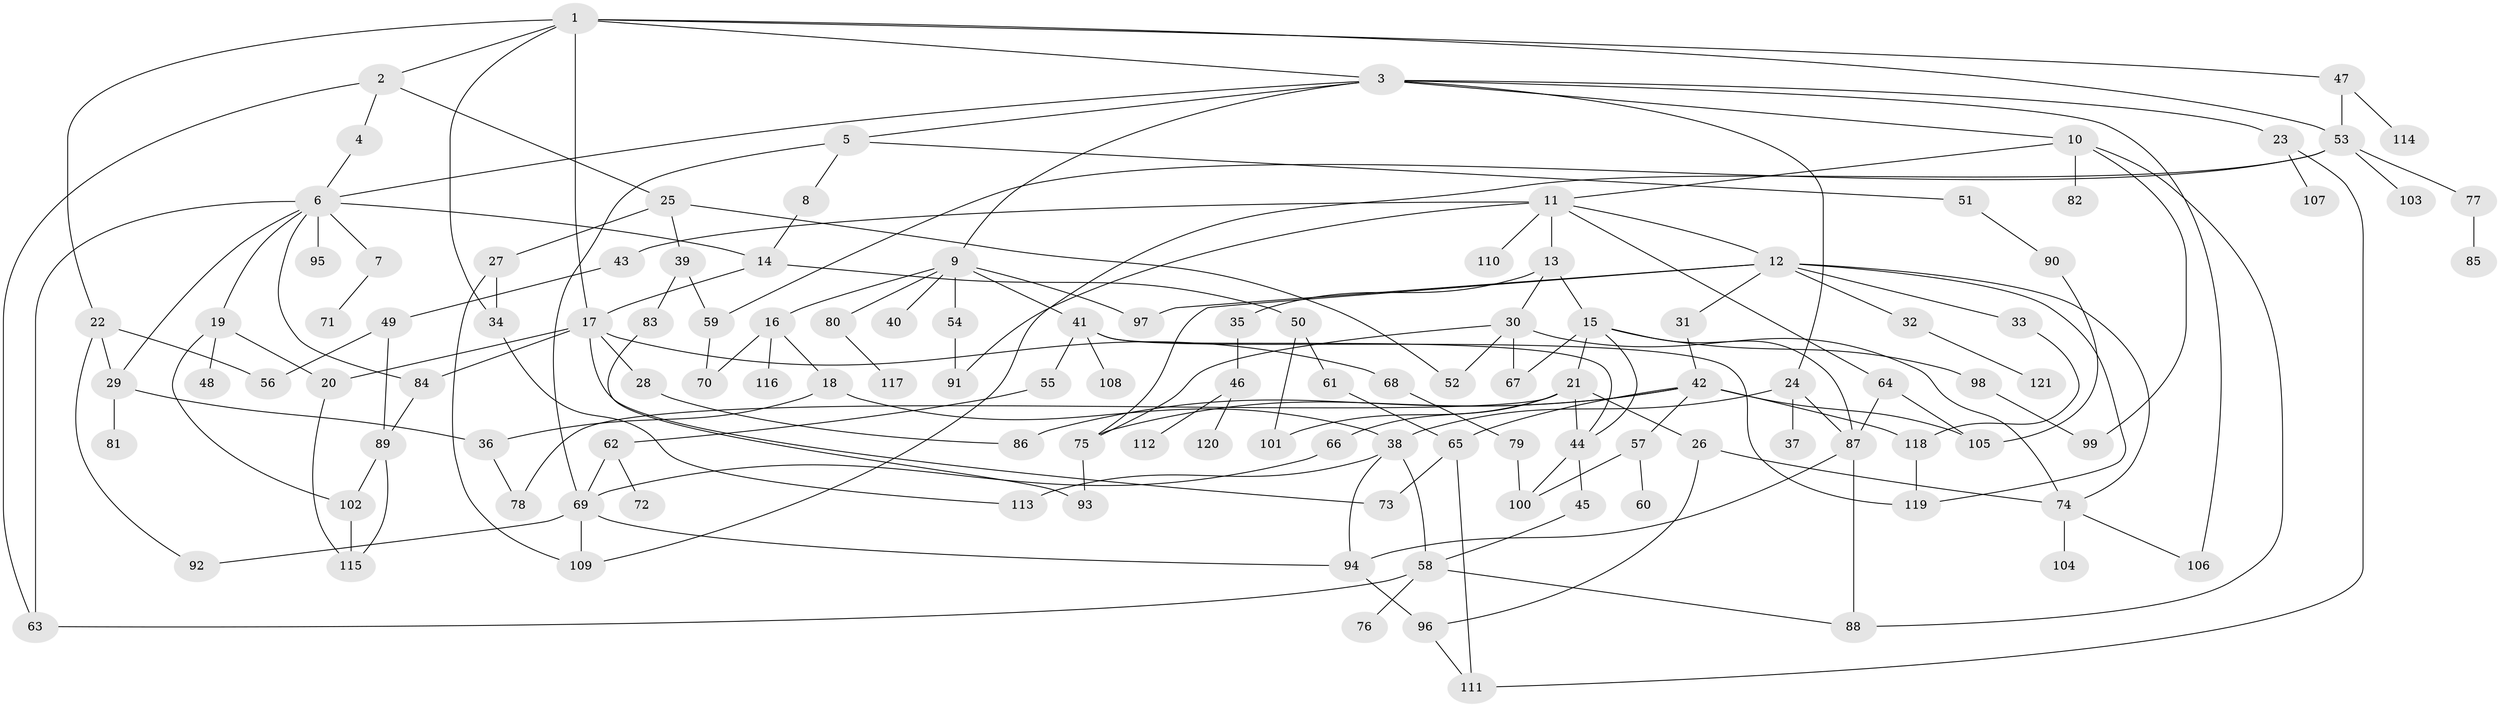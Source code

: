 // Generated by graph-tools (version 1.1) at 2025/42/03/09/25 04:42:36]
// undirected, 121 vertices, 180 edges
graph export_dot {
graph [start="1"]
  node [color=gray90,style=filled];
  1;
  2;
  3;
  4;
  5;
  6;
  7;
  8;
  9;
  10;
  11;
  12;
  13;
  14;
  15;
  16;
  17;
  18;
  19;
  20;
  21;
  22;
  23;
  24;
  25;
  26;
  27;
  28;
  29;
  30;
  31;
  32;
  33;
  34;
  35;
  36;
  37;
  38;
  39;
  40;
  41;
  42;
  43;
  44;
  45;
  46;
  47;
  48;
  49;
  50;
  51;
  52;
  53;
  54;
  55;
  56;
  57;
  58;
  59;
  60;
  61;
  62;
  63;
  64;
  65;
  66;
  67;
  68;
  69;
  70;
  71;
  72;
  73;
  74;
  75;
  76;
  77;
  78;
  79;
  80;
  81;
  82;
  83;
  84;
  85;
  86;
  87;
  88;
  89;
  90;
  91;
  92;
  93;
  94;
  95;
  96;
  97;
  98;
  99;
  100;
  101;
  102;
  103;
  104;
  105;
  106;
  107;
  108;
  109;
  110;
  111;
  112;
  113;
  114;
  115;
  116;
  117;
  118;
  119;
  120;
  121;
  1 -- 2;
  1 -- 3;
  1 -- 17;
  1 -- 22;
  1 -- 34;
  1 -- 47;
  1 -- 53;
  2 -- 4;
  2 -- 25;
  2 -- 63;
  3 -- 5;
  3 -- 9;
  3 -- 10;
  3 -- 23;
  3 -- 24;
  3 -- 6;
  3 -- 106;
  4 -- 6;
  5 -- 8;
  5 -- 51;
  5 -- 69;
  6 -- 7;
  6 -- 19;
  6 -- 29;
  6 -- 95;
  6 -- 63;
  6 -- 14;
  6 -- 84;
  7 -- 71;
  8 -- 14;
  9 -- 16;
  9 -- 40;
  9 -- 41;
  9 -- 54;
  9 -- 80;
  9 -- 97;
  10 -- 11;
  10 -- 82;
  10 -- 99;
  10 -- 88;
  11 -- 12;
  11 -- 13;
  11 -- 43;
  11 -- 64;
  11 -- 91;
  11 -- 110;
  12 -- 31;
  12 -- 32;
  12 -- 33;
  12 -- 75;
  12 -- 97;
  12 -- 119;
  12 -- 74;
  13 -- 15;
  13 -- 30;
  13 -- 35;
  14 -- 50;
  14 -- 17;
  15 -- 21;
  15 -- 67;
  15 -- 98;
  15 -- 44;
  15 -- 87;
  16 -- 18;
  16 -- 116;
  16 -- 70;
  17 -- 28;
  17 -- 68;
  17 -- 73;
  17 -- 84;
  17 -- 20;
  18 -- 36;
  18 -- 38;
  19 -- 20;
  19 -- 48;
  19 -- 102;
  20 -- 115;
  21 -- 26;
  21 -- 66;
  21 -- 101;
  21 -- 44;
  21 -- 78;
  22 -- 56;
  22 -- 92;
  22 -- 29;
  23 -- 107;
  23 -- 111;
  24 -- 37;
  24 -- 38;
  24 -- 87;
  25 -- 27;
  25 -- 39;
  25 -- 52;
  26 -- 96;
  26 -- 74;
  27 -- 109;
  27 -- 34;
  28 -- 86;
  29 -- 81;
  29 -- 36;
  30 -- 52;
  30 -- 74;
  30 -- 75;
  30 -- 67;
  31 -- 42;
  32 -- 121;
  33 -- 118;
  34 -- 113;
  35 -- 46;
  36 -- 78;
  38 -- 94;
  38 -- 58;
  38 -- 113;
  39 -- 59;
  39 -- 83;
  41 -- 44;
  41 -- 55;
  41 -- 108;
  41 -- 119;
  42 -- 57;
  42 -- 105;
  42 -- 118;
  42 -- 75;
  42 -- 86;
  42 -- 65;
  43 -- 49;
  44 -- 45;
  44 -- 100;
  45 -- 58;
  46 -- 112;
  46 -- 120;
  47 -- 114;
  47 -- 53;
  49 -- 89;
  49 -- 56;
  50 -- 61;
  50 -- 101;
  51 -- 90;
  53 -- 77;
  53 -- 103;
  53 -- 109;
  53 -- 59;
  54 -- 91;
  55 -- 62;
  57 -- 60;
  57 -- 100;
  58 -- 76;
  58 -- 88;
  58 -- 63;
  59 -- 70;
  61 -- 65;
  62 -- 72;
  62 -- 69;
  64 -- 87;
  64 -- 105;
  65 -- 111;
  65 -- 73;
  66 -- 69;
  68 -- 79;
  69 -- 92;
  69 -- 109;
  69 -- 94;
  74 -- 104;
  74 -- 106;
  75 -- 93;
  77 -- 85;
  79 -- 100;
  80 -- 117;
  83 -- 93;
  84 -- 89;
  87 -- 88;
  87 -- 94;
  89 -- 102;
  89 -- 115;
  90 -- 105;
  94 -- 96;
  96 -- 111;
  98 -- 99;
  102 -- 115;
  118 -- 119;
}
